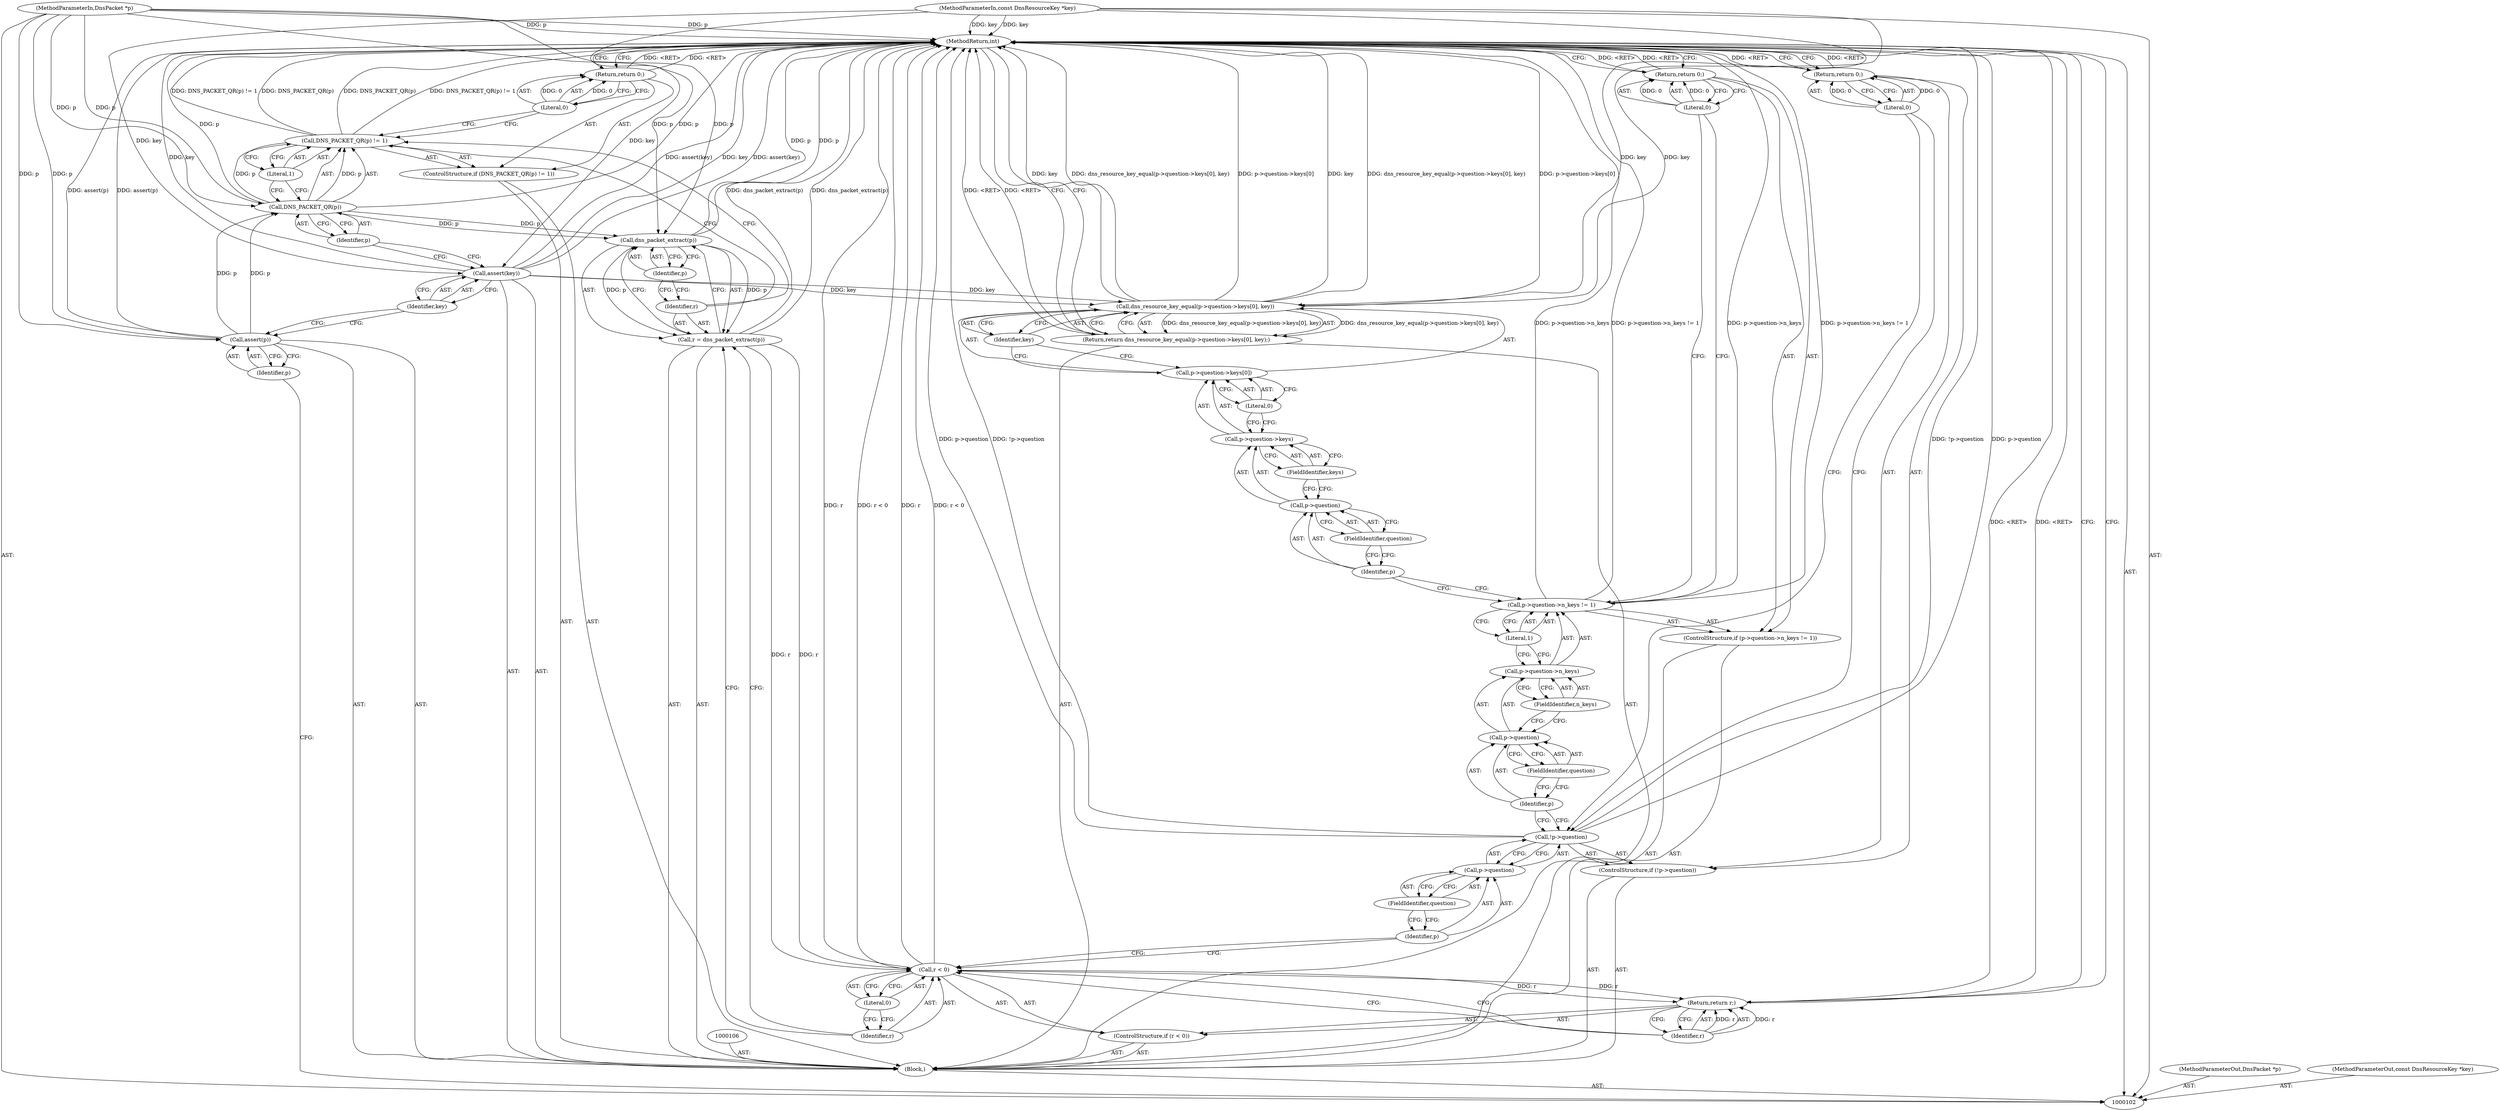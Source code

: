 digraph "0_systemd_a924f43f30f9c4acaf70618dd2a055f8b0f166be" {
"1000155" [label="(MethodReturn,int)"];
"1000103" [label="(MethodParameterIn,DnsPacket *p)"];
"1000207" [label="(MethodParameterOut,DnsPacket *p)"];
"1000104" [label="(MethodParameterIn,const DnsResourceKey *key)"];
"1000208" [label="(MethodParameterOut,const DnsResourceKey *key)"];
"1000105" [label="(Block,)"];
"1000112" [label="(Call,DNS_PACKET_QR(p) != 1)"];
"1000113" [label="(Call,DNS_PACKET_QR(p))"];
"1000114" [label="(Identifier,p)"];
"1000115" [label="(Literal,1)"];
"1000111" [label="(ControlStructure,if (DNS_PACKET_QR(p) != 1))"];
"1000116" [label="(Return,return 0;)"];
"1000117" [label="(Literal,0)"];
"1000120" [label="(Call,dns_packet_extract(p))"];
"1000121" [label="(Identifier,p)"];
"1000118" [label="(Call,r = dns_packet_extract(p))"];
"1000119" [label="(Identifier,r)"];
"1000123" [label="(Call,r < 0)"];
"1000124" [label="(Identifier,r)"];
"1000125" [label="(Literal,0)"];
"1000122" [label="(ControlStructure,if (r < 0))"];
"1000126" [label="(Return,return r;)"];
"1000127" [label="(Identifier,r)"];
"1000129" [label="(Call,!p->question)"];
"1000130" [label="(Call,p->question)"];
"1000131" [label="(Identifier,p)"];
"1000132" [label="(FieldIdentifier,question)"];
"1000128" [label="(ControlStructure,if (!p->question))"];
"1000133" [label="(Return,return 0;)"];
"1000134" [label="(Literal,0)"];
"1000136" [label="(Call,p->question->n_keys != 1)"];
"1000137" [label="(Call,p->question->n_keys)"];
"1000138" [label="(Call,p->question)"];
"1000139" [label="(Identifier,p)"];
"1000140" [label="(FieldIdentifier,question)"];
"1000141" [label="(FieldIdentifier,n_keys)"];
"1000142" [label="(Literal,1)"];
"1000135" [label="(ControlStructure,if (p->question->n_keys != 1))"];
"1000143" [label="(Return,return 0;)"];
"1000144" [label="(Literal,0)"];
"1000146" [label="(Call,dns_resource_key_equal(p->question->keys[0], key))"];
"1000147" [label="(Call,p->question->keys[0])"];
"1000148" [label="(Call,p->question->keys)"];
"1000149" [label="(Call,p->question)"];
"1000150" [label="(Identifier,p)"];
"1000151" [label="(FieldIdentifier,question)"];
"1000152" [label="(FieldIdentifier,keys)"];
"1000153" [label="(Literal,0)"];
"1000154" [label="(Identifier,key)"];
"1000145" [label="(Return,return dns_resource_key_equal(p->question->keys[0], key);)"];
"1000108" [label="(Identifier,p)"];
"1000107" [label="(Call,assert(p))"];
"1000110" [label="(Identifier,key)"];
"1000109" [label="(Call,assert(key))"];
"1000155" -> "1000102"  [label="AST: "];
"1000155" -> "1000116"  [label="CFG: "];
"1000155" -> "1000126"  [label="CFG: "];
"1000155" -> "1000133"  [label="CFG: "];
"1000155" -> "1000143"  [label="CFG: "];
"1000155" -> "1000145"  [label="CFG: "];
"1000145" -> "1000155"  [label="DDG: <RET>"];
"1000129" -> "1000155"  [label="DDG: p->question"];
"1000129" -> "1000155"  [label="DDG: !p->question"];
"1000107" -> "1000155"  [label="DDG: assert(p)"];
"1000104" -> "1000155"  [label="DDG: key"];
"1000113" -> "1000155"  [label="DDG: p"];
"1000123" -> "1000155"  [label="DDG: r < 0"];
"1000123" -> "1000155"  [label="DDG: r"];
"1000120" -> "1000155"  [label="DDG: p"];
"1000112" -> "1000155"  [label="DDG: DNS_PACKET_QR(p) != 1"];
"1000112" -> "1000155"  [label="DDG: DNS_PACKET_QR(p)"];
"1000146" -> "1000155"  [label="DDG: key"];
"1000146" -> "1000155"  [label="DDG: dns_resource_key_equal(p->question->keys[0], key)"];
"1000146" -> "1000155"  [label="DDG: p->question->keys[0]"];
"1000136" -> "1000155"  [label="DDG: p->question->n_keys != 1"];
"1000136" -> "1000155"  [label="DDG: p->question->n_keys"];
"1000103" -> "1000155"  [label="DDG: p"];
"1000109" -> "1000155"  [label="DDG: key"];
"1000109" -> "1000155"  [label="DDG: assert(key)"];
"1000118" -> "1000155"  [label="DDG: dns_packet_extract(p)"];
"1000116" -> "1000155"  [label="DDG: <RET>"];
"1000126" -> "1000155"  [label="DDG: <RET>"];
"1000133" -> "1000155"  [label="DDG: <RET>"];
"1000143" -> "1000155"  [label="DDG: <RET>"];
"1000103" -> "1000102"  [label="AST: "];
"1000103" -> "1000155"  [label="DDG: p"];
"1000103" -> "1000107"  [label="DDG: p"];
"1000103" -> "1000113"  [label="DDG: p"];
"1000103" -> "1000120"  [label="DDG: p"];
"1000207" -> "1000102"  [label="AST: "];
"1000104" -> "1000102"  [label="AST: "];
"1000104" -> "1000155"  [label="DDG: key"];
"1000104" -> "1000109"  [label="DDG: key"];
"1000104" -> "1000146"  [label="DDG: key"];
"1000208" -> "1000102"  [label="AST: "];
"1000105" -> "1000102"  [label="AST: "];
"1000106" -> "1000105"  [label="AST: "];
"1000107" -> "1000105"  [label="AST: "];
"1000109" -> "1000105"  [label="AST: "];
"1000111" -> "1000105"  [label="AST: "];
"1000118" -> "1000105"  [label="AST: "];
"1000122" -> "1000105"  [label="AST: "];
"1000128" -> "1000105"  [label="AST: "];
"1000135" -> "1000105"  [label="AST: "];
"1000145" -> "1000105"  [label="AST: "];
"1000112" -> "1000111"  [label="AST: "];
"1000112" -> "1000115"  [label="CFG: "];
"1000113" -> "1000112"  [label="AST: "];
"1000115" -> "1000112"  [label="AST: "];
"1000117" -> "1000112"  [label="CFG: "];
"1000119" -> "1000112"  [label="CFG: "];
"1000112" -> "1000155"  [label="DDG: DNS_PACKET_QR(p) != 1"];
"1000112" -> "1000155"  [label="DDG: DNS_PACKET_QR(p)"];
"1000113" -> "1000112"  [label="DDG: p"];
"1000113" -> "1000112"  [label="AST: "];
"1000113" -> "1000114"  [label="CFG: "];
"1000114" -> "1000113"  [label="AST: "];
"1000115" -> "1000113"  [label="CFG: "];
"1000113" -> "1000155"  [label="DDG: p"];
"1000113" -> "1000112"  [label="DDG: p"];
"1000107" -> "1000113"  [label="DDG: p"];
"1000103" -> "1000113"  [label="DDG: p"];
"1000113" -> "1000120"  [label="DDG: p"];
"1000114" -> "1000113"  [label="AST: "];
"1000114" -> "1000109"  [label="CFG: "];
"1000113" -> "1000114"  [label="CFG: "];
"1000115" -> "1000112"  [label="AST: "];
"1000115" -> "1000113"  [label="CFG: "];
"1000112" -> "1000115"  [label="CFG: "];
"1000111" -> "1000105"  [label="AST: "];
"1000112" -> "1000111"  [label="AST: "];
"1000116" -> "1000111"  [label="AST: "];
"1000116" -> "1000111"  [label="AST: "];
"1000116" -> "1000117"  [label="CFG: "];
"1000117" -> "1000116"  [label="AST: "];
"1000155" -> "1000116"  [label="CFG: "];
"1000116" -> "1000155"  [label="DDG: <RET>"];
"1000117" -> "1000116"  [label="DDG: 0"];
"1000117" -> "1000116"  [label="AST: "];
"1000117" -> "1000112"  [label="CFG: "];
"1000116" -> "1000117"  [label="CFG: "];
"1000117" -> "1000116"  [label="DDG: 0"];
"1000120" -> "1000118"  [label="AST: "];
"1000120" -> "1000121"  [label="CFG: "];
"1000121" -> "1000120"  [label="AST: "];
"1000118" -> "1000120"  [label="CFG: "];
"1000120" -> "1000155"  [label="DDG: p"];
"1000120" -> "1000118"  [label="DDG: p"];
"1000113" -> "1000120"  [label="DDG: p"];
"1000103" -> "1000120"  [label="DDG: p"];
"1000121" -> "1000120"  [label="AST: "];
"1000121" -> "1000119"  [label="CFG: "];
"1000120" -> "1000121"  [label="CFG: "];
"1000118" -> "1000105"  [label="AST: "];
"1000118" -> "1000120"  [label="CFG: "];
"1000119" -> "1000118"  [label="AST: "];
"1000120" -> "1000118"  [label="AST: "];
"1000124" -> "1000118"  [label="CFG: "];
"1000118" -> "1000155"  [label="DDG: dns_packet_extract(p)"];
"1000120" -> "1000118"  [label="DDG: p"];
"1000118" -> "1000123"  [label="DDG: r"];
"1000119" -> "1000118"  [label="AST: "];
"1000119" -> "1000112"  [label="CFG: "];
"1000121" -> "1000119"  [label="CFG: "];
"1000123" -> "1000122"  [label="AST: "];
"1000123" -> "1000125"  [label="CFG: "];
"1000124" -> "1000123"  [label="AST: "];
"1000125" -> "1000123"  [label="AST: "];
"1000127" -> "1000123"  [label="CFG: "];
"1000131" -> "1000123"  [label="CFG: "];
"1000123" -> "1000155"  [label="DDG: r < 0"];
"1000123" -> "1000155"  [label="DDG: r"];
"1000118" -> "1000123"  [label="DDG: r"];
"1000123" -> "1000126"  [label="DDG: r"];
"1000124" -> "1000123"  [label="AST: "];
"1000124" -> "1000118"  [label="CFG: "];
"1000125" -> "1000124"  [label="CFG: "];
"1000125" -> "1000123"  [label="AST: "];
"1000125" -> "1000124"  [label="CFG: "];
"1000123" -> "1000125"  [label="CFG: "];
"1000122" -> "1000105"  [label="AST: "];
"1000123" -> "1000122"  [label="AST: "];
"1000126" -> "1000122"  [label="AST: "];
"1000126" -> "1000122"  [label="AST: "];
"1000126" -> "1000127"  [label="CFG: "];
"1000127" -> "1000126"  [label="AST: "];
"1000155" -> "1000126"  [label="CFG: "];
"1000126" -> "1000155"  [label="DDG: <RET>"];
"1000127" -> "1000126"  [label="DDG: r"];
"1000123" -> "1000126"  [label="DDG: r"];
"1000127" -> "1000126"  [label="AST: "];
"1000127" -> "1000123"  [label="CFG: "];
"1000126" -> "1000127"  [label="CFG: "];
"1000127" -> "1000126"  [label="DDG: r"];
"1000129" -> "1000128"  [label="AST: "];
"1000129" -> "1000130"  [label="CFG: "];
"1000130" -> "1000129"  [label="AST: "];
"1000134" -> "1000129"  [label="CFG: "];
"1000139" -> "1000129"  [label="CFG: "];
"1000129" -> "1000155"  [label="DDG: p->question"];
"1000129" -> "1000155"  [label="DDG: !p->question"];
"1000130" -> "1000129"  [label="AST: "];
"1000130" -> "1000132"  [label="CFG: "];
"1000131" -> "1000130"  [label="AST: "];
"1000132" -> "1000130"  [label="AST: "];
"1000129" -> "1000130"  [label="CFG: "];
"1000131" -> "1000130"  [label="AST: "];
"1000131" -> "1000123"  [label="CFG: "];
"1000132" -> "1000131"  [label="CFG: "];
"1000132" -> "1000130"  [label="AST: "];
"1000132" -> "1000131"  [label="CFG: "];
"1000130" -> "1000132"  [label="CFG: "];
"1000128" -> "1000105"  [label="AST: "];
"1000129" -> "1000128"  [label="AST: "];
"1000133" -> "1000128"  [label="AST: "];
"1000133" -> "1000128"  [label="AST: "];
"1000133" -> "1000134"  [label="CFG: "];
"1000134" -> "1000133"  [label="AST: "];
"1000155" -> "1000133"  [label="CFG: "];
"1000133" -> "1000155"  [label="DDG: <RET>"];
"1000134" -> "1000133"  [label="DDG: 0"];
"1000134" -> "1000133"  [label="AST: "];
"1000134" -> "1000129"  [label="CFG: "];
"1000133" -> "1000134"  [label="CFG: "];
"1000134" -> "1000133"  [label="DDG: 0"];
"1000136" -> "1000135"  [label="AST: "];
"1000136" -> "1000142"  [label="CFG: "];
"1000137" -> "1000136"  [label="AST: "];
"1000142" -> "1000136"  [label="AST: "];
"1000144" -> "1000136"  [label="CFG: "];
"1000150" -> "1000136"  [label="CFG: "];
"1000136" -> "1000155"  [label="DDG: p->question->n_keys != 1"];
"1000136" -> "1000155"  [label="DDG: p->question->n_keys"];
"1000137" -> "1000136"  [label="AST: "];
"1000137" -> "1000141"  [label="CFG: "];
"1000138" -> "1000137"  [label="AST: "];
"1000141" -> "1000137"  [label="AST: "];
"1000142" -> "1000137"  [label="CFG: "];
"1000138" -> "1000137"  [label="AST: "];
"1000138" -> "1000140"  [label="CFG: "];
"1000139" -> "1000138"  [label="AST: "];
"1000140" -> "1000138"  [label="AST: "];
"1000141" -> "1000138"  [label="CFG: "];
"1000139" -> "1000138"  [label="AST: "];
"1000139" -> "1000129"  [label="CFG: "];
"1000140" -> "1000139"  [label="CFG: "];
"1000140" -> "1000138"  [label="AST: "];
"1000140" -> "1000139"  [label="CFG: "];
"1000138" -> "1000140"  [label="CFG: "];
"1000141" -> "1000137"  [label="AST: "];
"1000141" -> "1000138"  [label="CFG: "];
"1000137" -> "1000141"  [label="CFG: "];
"1000142" -> "1000136"  [label="AST: "];
"1000142" -> "1000137"  [label="CFG: "];
"1000136" -> "1000142"  [label="CFG: "];
"1000135" -> "1000105"  [label="AST: "];
"1000136" -> "1000135"  [label="AST: "];
"1000143" -> "1000135"  [label="AST: "];
"1000143" -> "1000135"  [label="AST: "];
"1000143" -> "1000144"  [label="CFG: "];
"1000144" -> "1000143"  [label="AST: "];
"1000155" -> "1000143"  [label="CFG: "];
"1000143" -> "1000155"  [label="DDG: <RET>"];
"1000144" -> "1000143"  [label="DDG: 0"];
"1000144" -> "1000143"  [label="AST: "];
"1000144" -> "1000136"  [label="CFG: "];
"1000143" -> "1000144"  [label="CFG: "];
"1000144" -> "1000143"  [label="DDG: 0"];
"1000146" -> "1000145"  [label="AST: "];
"1000146" -> "1000154"  [label="CFG: "];
"1000147" -> "1000146"  [label="AST: "];
"1000154" -> "1000146"  [label="AST: "];
"1000145" -> "1000146"  [label="CFG: "];
"1000146" -> "1000155"  [label="DDG: key"];
"1000146" -> "1000155"  [label="DDG: dns_resource_key_equal(p->question->keys[0], key)"];
"1000146" -> "1000155"  [label="DDG: p->question->keys[0]"];
"1000146" -> "1000145"  [label="DDG: dns_resource_key_equal(p->question->keys[0], key)"];
"1000109" -> "1000146"  [label="DDG: key"];
"1000104" -> "1000146"  [label="DDG: key"];
"1000147" -> "1000146"  [label="AST: "];
"1000147" -> "1000153"  [label="CFG: "];
"1000148" -> "1000147"  [label="AST: "];
"1000153" -> "1000147"  [label="AST: "];
"1000154" -> "1000147"  [label="CFG: "];
"1000148" -> "1000147"  [label="AST: "];
"1000148" -> "1000152"  [label="CFG: "];
"1000149" -> "1000148"  [label="AST: "];
"1000152" -> "1000148"  [label="AST: "];
"1000153" -> "1000148"  [label="CFG: "];
"1000149" -> "1000148"  [label="AST: "];
"1000149" -> "1000151"  [label="CFG: "];
"1000150" -> "1000149"  [label="AST: "];
"1000151" -> "1000149"  [label="AST: "];
"1000152" -> "1000149"  [label="CFG: "];
"1000150" -> "1000149"  [label="AST: "];
"1000150" -> "1000136"  [label="CFG: "];
"1000151" -> "1000150"  [label="CFG: "];
"1000151" -> "1000149"  [label="AST: "];
"1000151" -> "1000150"  [label="CFG: "];
"1000149" -> "1000151"  [label="CFG: "];
"1000152" -> "1000148"  [label="AST: "];
"1000152" -> "1000149"  [label="CFG: "];
"1000148" -> "1000152"  [label="CFG: "];
"1000153" -> "1000147"  [label="AST: "];
"1000153" -> "1000148"  [label="CFG: "];
"1000147" -> "1000153"  [label="CFG: "];
"1000154" -> "1000146"  [label="AST: "];
"1000154" -> "1000147"  [label="CFG: "];
"1000146" -> "1000154"  [label="CFG: "];
"1000145" -> "1000105"  [label="AST: "];
"1000145" -> "1000146"  [label="CFG: "];
"1000146" -> "1000145"  [label="AST: "];
"1000155" -> "1000145"  [label="CFG: "];
"1000145" -> "1000155"  [label="DDG: <RET>"];
"1000146" -> "1000145"  [label="DDG: dns_resource_key_equal(p->question->keys[0], key)"];
"1000108" -> "1000107"  [label="AST: "];
"1000108" -> "1000102"  [label="CFG: "];
"1000107" -> "1000108"  [label="CFG: "];
"1000107" -> "1000105"  [label="AST: "];
"1000107" -> "1000108"  [label="CFG: "];
"1000108" -> "1000107"  [label="AST: "];
"1000110" -> "1000107"  [label="CFG: "];
"1000107" -> "1000155"  [label="DDG: assert(p)"];
"1000103" -> "1000107"  [label="DDG: p"];
"1000107" -> "1000113"  [label="DDG: p"];
"1000110" -> "1000109"  [label="AST: "];
"1000110" -> "1000107"  [label="CFG: "];
"1000109" -> "1000110"  [label="CFG: "];
"1000109" -> "1000105"  [label="AST: "];
"1000109" -> "1000110"  [label="CFG: "];
"1000110" -> "1000109"  [label="AST: "];
"1000114" -> "1000109"  [label="CFG: "];
"1000109" -> "1000155"  [label="DDG: key"];
"1000109" -> "1000155"  [label="DDG: assert(key)"];
"1000104" -> "1000109"  [label="DDG: key"];
"1000109" -> "1000146"  [label="DDG: key"];
}
